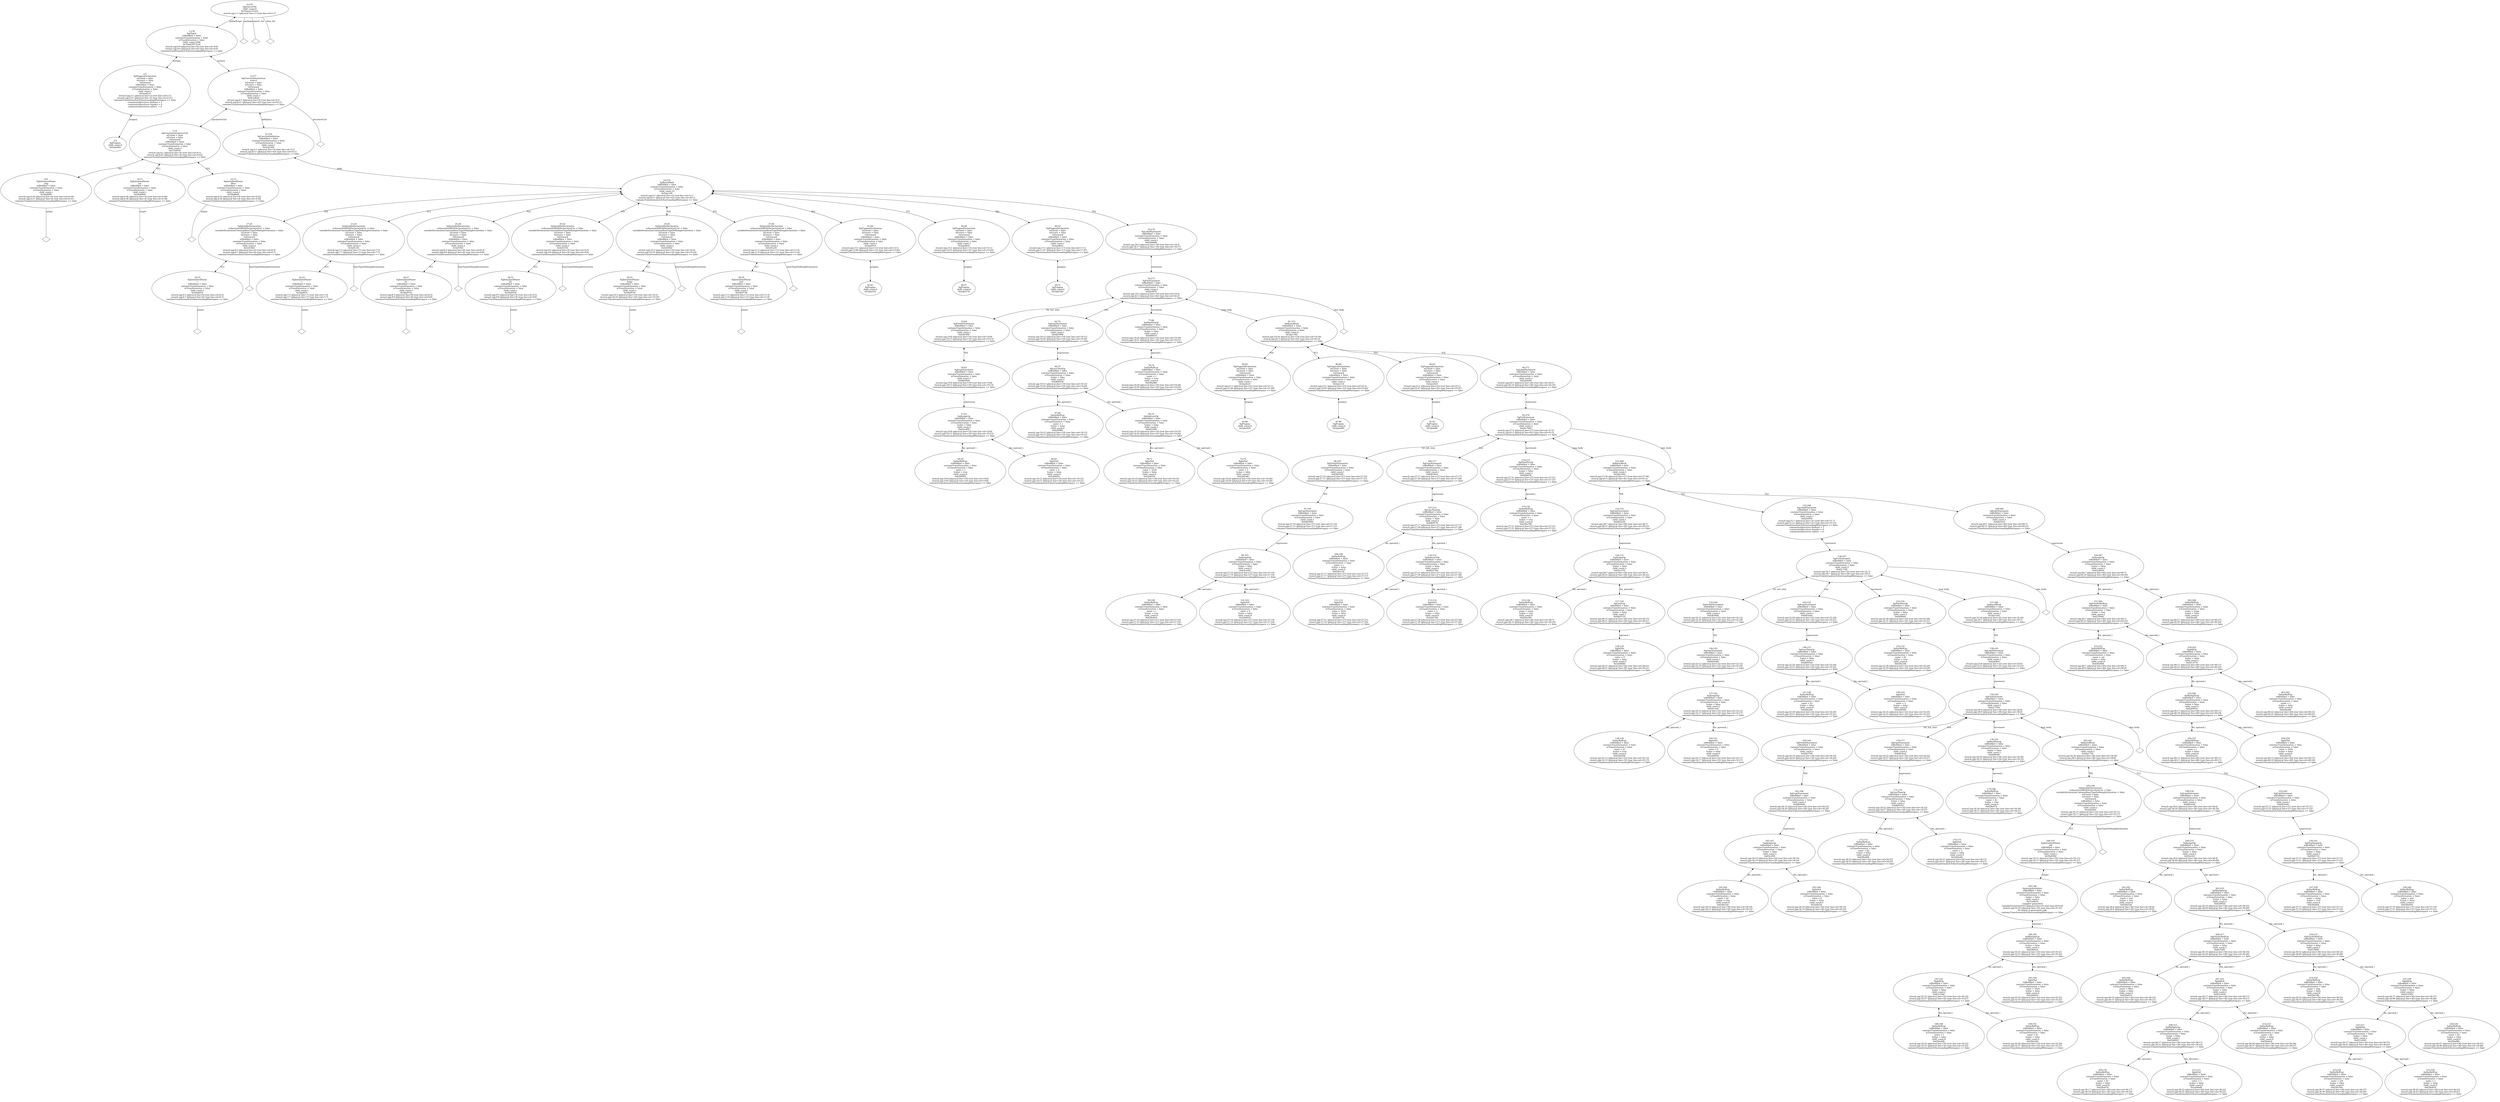 digraph "G./stencil.cpp.dot" {
"0x5abe4b0"[label="3:4\nSgPragma\nchild_count:0\n0x5abe4b0\n" ];
"0x5aed2c0"[label="2:5\nSgPragmaDeclaration\n isFriend = false \n isExtern = false \n!isForward\nisModified = false\ncontainsTransformation = false\nisTransformation = false\nchild_count:1\n0x5aed2c0\nstencil.cpp:2:1 (physical line=2) (raw line:col=2:1)\nstencil.cpp:2:21 (physical line=2) (raw line:col=2:21)\ncontainsTransformationToSurroundingWhitespace == false\ncomments/directives (before) = 1\ncomments/directives (inside) = 0\ncomments/directives (after)  = 0\n" ];
"0x5aed2c0" -> "0x5abe4b0"[label="pragma" dir=both ];
"0x59a86f8"[label="8:9\nSgInitializedName\norig\nisModified = false\ncontainsTransformation = false\nisTransformation = false\nchild_count:1\n0x59a86f8\nstencil.cpp:4:18 (physical line=4) (raw line:col=4:18)\nstencil.cpp:4:21 (physical line=4) (raw line:col=4:21)\ncontainsTransformationToSurroundingWhitespace == false\n" ];
"0x59a86f8" -> "0x59a86f8__initptr__null"[label="initptr" dir=none ];
"0x59a86f8__initptr__null"[label="" shape=diamond ];
"0x59a8900"[label="10:11\nSgInitializedName\nsol\nisModified = false\ncontainsTransformation = false\nisTransformation = false\nchild_count:1\n0x59a8900\nstencil.cpp:4:36 (physical line=4) (raw line:col=4:36)\nstencil.cpp:4:38 (physical line=4) (raw line:col=4:38)\ncontainsTransformationToSurroundingWhitespace == false\n" ];
"0x59a8900" -> "0x59a8900__initptr__null"[label="initptr" dir=none ];
"0x59a8900__initptr__null"[label="" shape=diamond ];
"0x59a8b08"[label="12:13\nSgInitializedName\nfilter\nisModified = false\ncontainsTransformation = false\nisTransformation = false\nchild_count:1\n0x59a8b08\nstencil.cpp:4:53 (physical line=4) (raw line:col=4:53)\nstencil.cpp:4:58 (physical line=4) (raw line:col=4:58)\ncontainsTransformationToSurroundingWhitespace == false\n" ];
"0x59a8b08" -> "0x59a8b08__initptr__null"[label="initptr" dir=none ];
"0x59a8b08__initptr__null"[label="" shape=diamond ];
"0x575d930"[label="7:14\nSgFunctionParameterList\n isFriend = false \n isExtern = false \n!isForward\nisModified = false\ncontainsTransformation = false\nisTransformation = false\nchild_count:3\n0x575d930\nstencil.cpp:4:1 (physical line=4) (raw line:col=4:1)\nstencil.cpp:4:62 (physical line=4) (raw line:col=4:62)\ncontainsTransformationToSurroundingWhitespace == false\n" ];
"0x575d930" -> "0x59a86f8"[label="*[0]" dir=both ];
"0x575d930" -> "0x59a8900"[label="*[1]" dir=both ];
"0x575d930" -> "0x59a8b08"[label="*[2]" dir=both ];
"0x59a8d10"[label="18:19\nSgInitializedName\nr\nisModified = false\ncontainsTransformation = false\nisTransformation = false\nchild_count:1\n0x59a8d10\nstencil.cpp:6:3 (physical line=6) (raw line:col=6:3)\nstencil.cpp:6:7 (physical line=6) (raw line:col=6:7)\ncontainsTransformationToSurroundingWhitespace == false\n" ];
"0x59a8d10" -> "0x59a8d10__initptr__null"[label="initptr" dir=none ];
"0x59a8d10__initptr__null"[label="" shape=diamond ];
"0x5ef18b0"[label="17:20\nSgVariableDeclaration\n isAssociatedWithDeclarationList = false \n variableDeclarationContainsBaseTypeDefiningDeclaration = false \n isFriend = false \n isExtern = false \n!isForward\nisModified = false\ncontainsTransformation = false\nisTransformation = false\nchild_count:2\n0x5ef18b0\nstencil.cpp:6:3 (physical line=6) (raw line:col=6:3)\nstencil.cpp:6:7 (physical line=6) (raw line:col=6:7)\ncontainsTransformationToSurroundingWhitespace == false\n" ];
"0x5ef18b0" -> "0x5ef18b0__baseTypeDefiningDeclaration__null"[label="baseTypeDefiningDeclaration" dir=none ];
"0x5ef18b0__baseTypeDefiningDeclaration__null"[label="" shape=diamond ];
"0x5ef18b0" -> "0x59a8d10"[label="*[1]" dir=both ];
"0x59a8f18"[label="22:23\nSgInitializedName\nc\nisModified = false\ncontainsTransformation = false\nisTransformation = false\nchild_count:1\n0x59a8f18\nstencil.cpp:7:3 (physical line=7) (raw line:col=7:3)\nstencil.cpp:7:7 (physical line=7) (raw line:col=7:7)\ncontainsTransformationToSurroundingWhitespace == false\n" ];
"0x59a8f18" -> "0x59a8f18__initptr__null"[label="initptr" dir=none ];
"0x59a8f18__initptr__null"[label="" shape=diamond ];
"0x5ef1c30"[label="21:24\nSgVariableDeclaration\n isAssociatedWithDeclarationList = false \n variableDeclarationContainsBaseTypeDefiningDeclaration = false \n isFriend = false \n isExtern = false \n!isForward\nisModified = false\ncontainsTransformation = false\nisTransformation = false\nchild_count:2\n0x5ef1c30\nstencil.cpp:7:3 (physical line=7) (raw line:col=7:3)\nstencil.cpp:7:7 (physical line=7) (raw line:col=7:7)\ncontainsTransformationToSurroundingWhitespace == false\n" ];
"0x5ef1c30" -> "0x5ef1c30__baseTypeDefiningDeclaration__null"[label="baseTypeDefiningDeclaration" dir=none ];
"0x5ef1c30__baseTypeDefiningDeclaration__null"[label="" shape=diamond ];
"0x5ef1c30" -> "0x59a8f18"[label="*[1]" dir=both ];
"0x59a9120"[label="26:27\nSgInitializedName\nk1\nisModified = false\ncontainsTransformation = false\nisTransformation = false\nchild_count:1\n0x59a9120\nstencil.cpp:8:3 (physical line=8) (raw line:col=8:3)\nstencil.cpp:8:8 (physical line=8) (raw line:col=8:8)\ncontainsTransformationToSurroundingWhitespace == false\n" ];
"0x59a9120" -> "0x59a9120__initptr__null"[label="initptr" dir=none ];
"0x59a9120__initptr__null"[label="" shape=diamond ];
"0x5ef1fb0"[label="25:28\nSgVariableDeclaration\n isAssociatedWithDeclarationList = false \n variableDeclarationContainsBaseTypeDefiningDeclaration = false \n isFriend = false \n isExtern = false \n!isForward\nisModified = false\ncontainsTransformation = false\nisTransformation = false\nchild_count:2\n0x5ef1fb0\nstencil.cpp:8:3 (physical line=8) (raw line:col=8:3)\nstencil.cpp:8:8 (physical line=8) (raw line:col=8:8)\ncontainsTransformationToSurroundingWhitespace == false\n" ];
"0x5ef1fb0" -> "0x5ef1fb0__baseTypeDefiningDeclaration__null"[label="baseTypeDefiningDeclaration" dir=none ];
"0x5ef1fb0__baseTypeDefiningDeclaration__null"[label="" shape=diamond ];
"0x5ef1fb0" -> "0x59a9120"[label="*[1]" dir=both ];
"0x59a9328"[label="30:31\nSgInitializedName\nk2\nisModified = false\ncontainsTransformation = false\nisTransformation = false\nchild_count:1\n0x59a9328\nstencil.cpp:9:3 (physical line=9) (raw line:col=9:3)\nstencil.cpp:9:8 (physical line=9) (raw line:col=9:8)\ncontainsTransformationToSurroundingWhitespace == false\n" ];
"0x59a9328" -> "0x59a9328__initptr__null"[label="initptr" dir=none ];
"0x59a9328__initptr__null"[label="" shape=diamond ];
"0x5ef2330"[label="29:32\nSgVariableDeclaration\n isAssociatedWithDeclarationList = false \n variableDeclarationContainsBaseTypeDefiningDeclaration = false \n isFriend = false \n isExtern = false \n!isForward\nisModified = false\ncontainsTransformation = false\nisTransformation = false\nchild_count:2\n0x5ef2330\nstencil.cpp:9:3 (physical line=9) (raw line:col=9:3)\nstencil.cpp:9:8 (physical line=9) (raw line:col=9:8)\ncontainsTransformationToSurroundingWhitespace == false\n" ];
"0x5ef2330" -> "0x5ef2330__baseTypeDefiningDeclaration__null"[label="baseTypeDefiningDeclaration" dir=none ];
"0x5ef2330__baseTypeDefiningDeclaration__null"[label="" shape=diamond ];
"0x5ef2330" -> "0x59a9328"[label="*[1]" dir=both ];
"0x59a9530"[label="34:35\nSgInitializedName\ntemp\nisModified = false\ncontainsTransformation = false\nisTransformation = false\nchild_count:1\n0x59a9530\nstencil.cpp:10:3 (physical line=10) (raw line:col=10:3)\nstencil.cpp:10:10 (physical line=10) (raw line:col=10:10)\ncontainsTransformationToSurroundingWhitespace == false\n" ];
"0x59a9530" -> "0x59a9530__initptr__null"[label="initptr" dir=none ];
"0x59a9530__initptr__null"[label="" shape=diamond ];
"0x5ef26b0"[label="33:36\nSgVariableDeclaration\n isAssociatedWithDeclarationList = false \n variableDeclarationContainsBaseTypeDefiningDeclaration = false \n isFriend = false \n isExtern = false \n!isForward\nisModified = false\ncontainsTransformation = false\nisTransformation = false\nchild_count:2\n0x5ef26b0\nstencil.cpp:10:3 (physical line=10) (raw line:col=10:3)\nstencil.cpp:10:10 (physical line=10) (raw line:col=10:10)\ncontainsTransformationToSurroundingWhitespace == false\n" ];
"0x5ef26b0" -> "0x5ef26b0__baseTypeDefiningDeclaration__null"[label="baseTypeDefiningDeclaration" dir=none ];
"0x5ef26b0__baseTypeDefiningDeclaration__null"[label="" shape=diamond ];
"0x5ef26b0" -> "0x59a9530"[label="*[1]" dir=both ];
"0x59a9738"[label="38:39\nSgInitializedName\nmul\nisModified = false\ncontainsTransformation = false\nisTransformation = false\nchild_count:1\n0x59a9738\nstencil.cpp:11:3 (physical line=11) (raw line:col=11:3)\nstencil.cpp:11:9 (physical line=11) (raw line:col=11:9)\ncontainsTransformationToSurroundingWhitespace == false\n" ];
"0x59a9738" -> "0x59a9738__initptr__null"[label="initptr" dir=none ];
"0x59a9738__initptr__null"[label="" shape=diamond ];
"0x5ef2a30"[label="37:40\nSgVariableDeclaration\n isAssociatedWithDeclarationList = false \n variableDeclarationContainsBaseTypeDefiningDeclaration = false \n isFriend = false \n isExtern = false \n!isForward\nisModified = false\ncontainsTransformation = false\nisTransformation = false\nchild_count:2\n0x5ef2a30\nstencil.cpp:11:3 (physical line=11) (raw line:col=11:3)\nstencil.cpp:11:9 (physical line=11) (raw line:col=11:9)\ncontainsTransformationToSurroundingWhitespace == false\n" ];
"0x5ef2a30" -> "0x5ef2a30__baseTypeDefiningDeclaration__null"[label="baseTypeDefiningDeclaration" dir=none ];
"0x5ef2a30__baseTypeDefiningDeclaration__null"[label="" shape=diamond ];
"0x5ef2a30" -> "0x59a9738"[label="*[1]" dir=both ];
"0x5abe510"[label="42:43\nSgPragma\nchild_count:0\n0x5abe510\n" ];
"0x5aed5c0"[label="41:44\nSgPragmaDeclaration\n isFriend = false \n isExtern = false \n!isForward\nisModified = false\ncontainsTransformation = false\nisTransformation = false\nchild_count:1\n0x5aed5c0\nstencil.cpp:13:1 (physical line=13) (raw line:col=13:1)\nstencil.cpp:13:40 (physical line=13) (raw line:col=13:40)\ncontainsTransformationToSurroundingWhitespace == false\n" ];
"0x5aed5c0" -> "0x5abe510"[label="pragma" dir=both ];
"0x5abe570"[label="46:47\nSgPragma\nchild_count:0\n0x5abe570\n" ];
"0x5aed8c0"[label="45:48\nSgPragmaDeclaration\n isFriend = false \n isExtern = false \n!isForward\nisModified = false\ncontainsTransformation = false\nisTransformation = false\nchild_count:1\n0x5aed8c0\nstencil.cpp:15:1 (physical line=15) (raw line:col=15:1)\nstencil.cpp:15:43 (physical line=15) (raw line:col=15:43)\ncontainsTransformationToSurroundingWhitespace == false\n" ];
"0x5aed8c0" -> "0x5abe570"[label="pragma" dir=both ];
"0x5abe5d0"[label="50:51\nSgPragma\nchild_count:0\n0x5abe5d0\n" ];
"0x5aedbc0"[label="49:52\nSgPragmaDeclaration\n isFriend = false \n isExtern = false \n!isForward\nisModified = false\ncontainsTransformation = false\nisTransformation = false\nchild_count:1\n0x5aedbc0\nstencil.cpp:17:1 (physical line=17) (raw line:col=17:1)\nstencil.cpp:17:47 (physical line=17) (raw line:col=17:47)\ncontainsTransformationToSurroundingWhitespace == false\n" ];
"0x5aedbc0" -> "0x5abe5d0"[label="pragma" dir=both ];
"0x6399f90"[label="58:59\nSgVarRefExp\nisModified = false\ncontainsTransformation = false\nisTransformation = false\n name = r\n lvalue = true\nchild_count:0\n0x6399f90\nstencil.cpp:19:8 (physical line=19) (raw line:col=19:8)\nstencil.cpp:19:8 (physical line=19) (raw line:col=19:8)\ncontainsTransformationToSurroundingWhitespace == false\n" ];
"0x5c64450"[label="60:61\nSgIntVal\nisModified = false\ncontainsTransformation = false\nisTransformation = false\n value = 0\n lvalue = false\nchild_count:0\n0x5c64450\nstencil.cpp:19:12 (physical line=19) (raw line:col=19:12)\nstencil.cpp:19:12 (physical line=19) (raw line:col=19:12)\ncontainsTransformationToSurroundingWhitespace == false\n" ];
"0x63ccd90"[label="57:62\nSgAssignOp\nisModified = false\ncontainsTransformation = false\nisTransformation = false\n lvalue = false\nchild_count:2\n0x63ccd90\nstencil.cpp:19:8 (physical line=19) (raw line:col=19:8)\nstencil.cpp:19:12 (physical line=19) (raw line:col=19:12)\ncontainsTransformationToSurroundingWhitespace == false\n" ];
"0x63ccd90" -> "0x6399f90"[label="lhs_operand_i" dir=both ];
"0x63ccd90" -> "0x5c64450"[label="rhs_operand_i" dir=both ];
"0x64038a0"[label="56:63\nSgExprStatement\nisModified = false\ncontainsTransformation = false\nisTransformation = false\nchild_count:1\n0x64038a0\nstencil.cpp:19:8 (physical line=19) (raw line:col=19:8)\nstencil.cpp:19:13 (physical line=19) (raw line:col=19:13)\ncontainsTransformationToSurroundingWhitespace == false\n" ];
"0x64038a0" -> "0x63ccd90"[label="expression" dir=both ];
"0x63634f0"[label="55:64\nSgForInitStatement\nisModified = false\ncontainsTransformation = false\nisTransformation = false\nchild_count:1\n0x63634f0\nstencil.cpp:19:8 (physical line=19) (raw line:col=19:8)\nstencil.cpp:19:13 (physical line=19) (raw line:col=19:13)\ncontainsTransformationToSurroundingWhitespace == false\n" ];
"0x63634f0" -> "0x64038a0"[label="*[0]" dir=both ];
"0x6399ff8"[label="67:68\nSgVarRefExp\nisModified = false\ncontainsTransformation = false\nisTransformation = false\n name = r\n lvalue = false\nchild_count:0\n0x6399ff8\nstencil.cpp:19:15 (physical line=19) (raw line:col=19:15)\nstencil.cpp:19:15 (physical line=19) (raw line:col=19:15)\ncontainsTransformationToSurroundingWhitespace == false\n" ];
"0x5c64550"[label="70:71\nSgIntVal\nisModified = false\ncontainsTransformation = false\nisTransformation = false\n value = 1024\n lvalue = false\nchild_count:0\n0x5c64550\nstencil.cpp:19:19 (physical line=19) (raw line:col=19:19)\nstencil.cpp:19:22 (physical line=19) (raw line:col=19:22)\ncontainsTransformationToSurroundingWhitespace == false\n" ];
"0x5c645d0"[label="72:73\nSgIntVal\nisModified = false\ncontainsTransformation = false\nisTransformation = false\n value = 2\n lvalue = false\nchild_count:0\n0x5c645d0\nstencil.cpp:19:26 (physical line=19) (raw line:col=19:26)\nstencil.cpp:19:26 (physical line=19) (raw line:col=19:26)\ncontainsTransformationToSurroundingWhitespace == false\n" ];
"0x64326f0"[label="69:74\nSgSubtractOp\nisModified = false\ncontainsTransformation = false\nisTransformation = false\n lvalue = false\nchild_count:2\n0x64326f0\nstencil.cpp:19:19 (physical line=19) (raw line:col=19:19)\nstencil.cpp:19:26 (physical line=19) (raw line:col=19:26)\ncontainsTransformationToSurroundingWhitespace == false\n" ];
"0x64326f0" -> "0x5c64550"[label="lhs_operand_i" dir=both ];
"0x64326f0" -> "0x5c645d0"[label="rhs_operand_i" dir=both ];
"0x6469200"[label="66:75\nSgLessThanOp\nisModified = false\ncontainsTransformation = false\nisTransformation = false\n lvalue = false\nchild_count:2\n0x6469200\nstencil.cpp:19:15 (physical line=19) (raw line:col=19:15)\nstencil.cpp:19:26 (physical line=19) (raw line:col=19:26)\ncontainsTransformationToSurroundingWhitespace == false\n" ];
"0x6469200" -> "0x6399ff8"[label="lhs_operand_i" dir=both ];
"0x6469200" -> "0x64326f0"[label="rhs_operand_i" dir=both ];
"0x6403900"[label="65:76\nSgExprStatement\nisModified = false\ncontainsTransformation = false\nisTransformation = false\nchild_count:1\n0x6403900\nstencil.cpp:19:15 (physical line=19) (raw line:col=19:15)\nstencil.cpp:19:26 (physical line=19) (raw line:col=19:26)\ncontainsTransformationToSurroundingWhitespace == false\n" ];
"0x6403900" -> "0x6469200"[label="expression" dir=both ];
"0x639a060"[label="78:79\nSgVarRefExp\nisModified = false\ncontainsTransformation = false\nisTransformation = false\n name = r\n lvalue = true\nchild_count:0\n0x639a060\nstencil.cpp:19:29 (physical line=19) (raw line:col=19:29)\nstencil.cpp:19:29 (physical line=19) (raw line:col=19:29)\ncontainsTransformationToSurroundingWhitespace == false\n" ];
"0x649fd10"[label="77:80\nSgPlusPlusOp\nisModified = false\ncontainsTransformation = false\nisTransformation = false\n lvalue = false\nchild_count:1\n0x649fd10\nstencil.cpp:19:29 (physical line=19) (raw line:col=19:29)\nstencil.cpp:19:31 (physical line=19) (raw line:col=19:31)\ncontainsTransformationToSurroundingWhitespace == false\n" ];
"0x649fd10" -> "0x639a060"[label="operand_i" dir=both ];
"0x5abe630"[label="83:84\nSgPragma\nchild_count:0\n0x5abe630\n" ];
"0x5aedec0"[label="82:85\nSgPragmaDeclaration\n isFriend = false \n isExtern = false \n!isForward\nisModified = false\ncontainsTransformation = false\nisTransformation = false\nchild_count:1\n0x5aedec0\nstencil.cpp:21:1 (physical line=21) (raw line:col=21:1)\nstencil.cpp:21:40 (physical line=21) (raw line:col=21:40)\ncontainsTransformationToSurroundingWhitespace == false\n" ];
"0x5aedec0" -> "0x5abe630"[label="pragma" dir=both ];
"0x5abe690"[label="87:88\nSgPragma\nchild_count:0\n0x5abe690\n" ];
"0x5aee1c0"[label="86:89\nSgPragmaDeclaration\n isFriend = false \n isExtern = false \n!isForward\nisModified = false\ncontainsTransformation = false\nisTransformation = false\nchild_count:1\n0x5aee1c0\nstencil.cpp:23:1 (physical line=23) (raw line:col=23:1)\nstencil.cpp:23:43 (physical line=23) (raw line:col=23:43)\ncontainsTransformationToSurroundingWhitespace == false\n" ];
"0x5aee1c0" -> "0x5abe690"[label="pragma" dir=both ];
"0x5abe6f0"[label="91:92\nSgPragma\nchild_count:0\n0x5abe6f0\n" ];
"0x5aee4c0"[label="90:93\nSgPragmaDeclaration\n isFriend = false \n isExtern = false \n!isForward\nisModified = false\ncontainsTransformation = false\nisTransformation = false\nchild_count:1\n0x5aee4c0\nstencil.cpp:25:1 (physical line=25) (raw line:col=25:1)\nstencil.cpp:25:47 (physical line=25) (raw line:col=25:47)\ncontainsTransformationToSurroundingWhitespace == false\n" ];
"0x5aee4c0" -> "0x5abe6f0"[label="pragma" dir=both ];
"0x639a0c8"[label="99:100\nSgVarRefExp\nisModified = false\ncontainsTransformation = false\nisTransformation = false\n name = c\n lvalue = true\nchild_count:0\n0x639a0c8\nstencil.cpp:27:10 (physical line=27) (raw line:col=27:10)\nstencil.cpp:27:10 (physical line=27) (raw line:col=27:10)\ncontainsTransformationToSurroundingWhitespace == false\n" ];
"0x5c64650"[label="101:102\nSgIntVal\nisModified = false\ncontainsTransformation = false\nisTransformation = false\n value = 0\n lvalue = false\nchild_count:0\n0x5c64650\nstencil.cpp:27:14 (physical line=27) (raw line:col=27:14)\nstencil.cpp:27:14 (physical line=27) (raw line:col=27:14)\ncontainsTransformationToSurroundingWhitespace == false\n" ];
"0x63cce00"[label="98:103\nSgAssignOp\nisModified = false\ncontainsTransformation = false\nisTransformation = false\n lvalue = false\nchild_count:2\n0x63cce00\nstencil.cpp:27:10 (physical line=27) (raw line:col=27:10)\nstencil.cpp:27:14 (physical line=27) (raw line:col=27:14)\ncontainsTransformationToSurroundingWhitespace == false\n" ];
"0x63cce00" -> "0x639a0c8"[label="lhs_operand_i" dir=both ];
"0x63cce00" -> "0x5c64650"[label="rhs_operand_i" dir=both ];
"0x6403960"[label="97:104\nSgExprStatement\nisModified = false\ncontainsTransformation = false\nisTransformation = false\nchild_count:1\n0x6403960\nstencil.cpp:27:10 (physical line=27) (raw line:col=27:10)\nstencil.cpp:27:15 (physical line=27) (raw line:col=27:15)\ncontainsTransformationToSurroundingWhitespace == false\n" ];
"0x6403960" -> "0x63cce00"[label="expression" dir=both ];
"0x63635d0"[label="96:105\nSgForInitStatement\nisModified = false\ncontainsTransformation = false\nisTransformation = false\nchild_count:1\n0x63635d0\nstencil.cpp:27:10 (physical line=27) (raw line:col=27:10)\nstencil.cpp:27:15 (physical line=27) (raw line:col=27:15)\ncontainsTransformationToSurroundingWhitespace == false\n" ];
"0x63635d0" -> "0x6403960"[label="*[0]" dir=both ];
"0x639a130"[label="108:109\nSgVarRefExp\nisModified = false\ncontainsTransformation = false\nisTransformation = false\n name = c\n lvalue = false\nchild_count:0\n0x639a130\nstencil.cpp:27:17 (physical line=27) (raw line:col=27:17)\nstencil.cpp:27:17 (physical line=27) (raw line:col=27:17)\ncontainsTransformationToSurroundingWhitespace == false\n" ];
"0x5c64750"[label="111:112\nSgIntVal\nisModified = false\ncontainsTransformation = false\nisTransformation = false\n value = 1024\n lvalue = false\nchild_count:0\n0x5c64750\nstencil.cpp:27:21 (physical line=27) (raw line:col=27:21)\nstencil.cpp:27:24 (physical line=27) (raw line:col=27:24)\ncontainsTransformationToSurroundingWhitespace == false\n" ];
"0x5c647d0"[label="113:114\nSgIntVal\nisModified = false\ncontainsTransformation = false\nisTransformation = false\n value = 2\n lvalue = false\nchild_count:0\n0x5c647d0\nstencil.cpp:27:28 (physical line=27) (raw line:col=27:28)\nstencil.cpp:27:28 (physical line=27) (raw line:col=27:28)\ncontainsTransformationToSurroundingWhitespace == false\n" ];
"0x6432760"[label="110:115\nSgSubtractOp\nisModified = false\ncontainsTransformation = false\nisTransformation = false\n lvalue = false\nchild_count:2\n0x6432760\nstencil.cpp:27:21 (physical line=27) (raw line:col=27:21)\nstencil.cpp:27:28 (physical line=27) (raw line:col=27:28)\ncontainsTransformationToSurroundingWhitespace == false\n" ];
"0x6432760" -> "0x5c64750"[label="lhs_operand_i" dir=both ];
"0x6432760" -> "0x5c647d0"[label="rhs_operand_i" dir=both ];
"0x6469270"[label="107:116\nSgLessThanOp\nisModified = false\ncontainsTransformation = false\nisTransformation = false\n lvalue = false\nchild_count:2\n0x6469270\nstencil.cpp:27:17 (physical line=27) (raw line:col=27:17)\nstencil.cpp:27:28 (physical line=27) (raw line:col=27:28)\ncontainsTransformationToSurroundingWhitespace == false\n" ];
"0x6469270" -> "0x639a130"[label="lhs_operand_i" dir=both ];
"0x6469270" -> "0x6432760"[label="rhs_operand_i" dir=both ];
"0x64039c0"[label="106:117\nSgExprStatement\nisModified = false\ncontainsTransformation = false\nisTransformation = false\nchild_count:1\n0x64039c0\nstencil.cpp:27:17 (physical line=27) (raw line:col=27:17)\nstencil.cpp:27:28 (physical line=27) (raw line:col=27:28)\ncontainsTransformationToSurroundingWhitespace == false\n" ];
"0x64039c0" -> "0x6469270"[label="expression" dir=both ];
"0x639a198"[label="119:120\nSgVarRefExp\nisModified = false\ncontainsTransformation = false\nisTransformation = false\n name = c\n lvalue = true\nchild_count:0\n0x639a198\nstencil.cpp:27:31 (physical line=27) (raw line:col=27:31)\nstencil.cpp:27:31 (physical line=27) (raw line:col=27:31)\ncontainsTransformationToSurroundingWhitespace == false\n" ];
"0x649fd78"[label="118:121\nSgPlusPlusOp\nisModified = false\ncontainsTransformation = false\nisTransformation = false\n lvalue = false\nchild_count:1\n0x649fd78\nstencil.cpp:27:31 (physical line=27) (raw line:col=27:31)\nstencil.cpp:27:33 (physical line=27) (raw line:col=27:33)\ncontainsTransformationToSurroundingWhitespace == false\n" ];
"0x649fd78" -> "0x639a198"[label="operand_i" dir=both ];
"0x639a200"[label="125:126\nSgVarRefExp\nisModified = false\ncontainsTransformation = false\nisTransformation = false\n name = temp\n lvalue = true\nchild_count:0\n0x639a200\nstencil.cpp:28:7 (physical line=28) (raw line:col=28:7)\nstencil.cpp:28:10 (physical line=28) (raw line:col=28:10)\ncontainsTransformationToSurroundingWhitespace == false\n" ];
"0x5c648d0"[label="128:129\nSgIntVal\nisModified = false\ncontainsTransformation = false\nisTransformation = false\n value = 0\n lvalue = false\nchild_count:0\n0x5c648d0\nstencil.cpp:28:21 (physical line=28) (raw line:col=28:21)\nstencil.cpp:28:21 (physical line=28) (raw line:col=28:21)\ncontainsTransformationToSurroundingWhitespace == false\n" ];
"0x64d3110"[label="127:130\nSgCastExp\nisModified = false\ncontainsTransformation = false\nisTransformation = false\n lvalue = false\nchild_count:1\n0x64d3110\nstencil.cpp:28:15 (physical line=28) (raw line:col=28:15)\nstencil.cpp:28:21 (physical line=28) (raw line:col=28:21)\ncontainsTransformationToSurroundingWhitespace == false\n" ];
"0x64d3110" -> "0x5c648d0"[label="operand_i" dir=both ];
"0x63cce70"[label="124:131\nSgAssignOp\nisModified = false\ncontainsTransformation = false\nisTransformation = false\n lvalue = false\nchild_count:2\n0x63cce70\nstencil.cpp:28:7 (physical line=28) (raw line:col=28:7)\nstencil.cpp:28:22 (physical line=28) (raw line:col=28:22)\ncontainsTransformationToSurroundingWhitespace == false\n" ];
"0x63cce70" -> "0x639a200"[label="lhs_operand_i" dir=both ];
"0x63cce70" -> "0x64d3110"[label="rhs_operand_i" dir=both ];
"0x6403a20"[label="123:132\nSgExprStatement\nisModified = false\ncontainsTransformation = false\nisTransformation = false\nchild_count:1\n0x6403a20\nstencil.cpp:28:7 (physical line=28) (raw line:col=28:7)\nstencil.cpp:28:23 (physical line=28) (raw line:col=28:23)\ncontainsTransformationToSurroundingWhitespace == false\n" ];
"0x6403a20" -> "0x63cce70"[label="expression" dir=both ];
"0x639a268"[label="138:139\nSgVarRefExp\nisModified = false\ncontainsTransformation = false\nisTransformation = false\n name = k1\n lvalue = true\nchild_count:0\n0x639a268\nstencil.cpp:32:12 (physical line=32) (raw line:col=32:12)\nstencil.cpp:32:13 (physical line=32) (raw line:col=32:13)\ncontainsTransformationToSurroundingWhitespace == false\n" ];
"0x5c64950"[label="140:141\nSgIntVal\nisModified = false\ncontainsTransformation = false\nisTransformation = false\n value = 0\n lvalue = false\nchild_count:0\n0x5c64950\nstencil.cpp:32:17 (physical line=32) (raw line:col=32:17)\nstencil.cpp:32:17 (physical line=32) (raw line:col=32:17)\ncontainsTransformationToSurroundingWhitespace == false\n" ];
"0x63ccee0"[label="137:142\nSgAssignOp\nisModified = false\ncontainsTransformation = false\nisTransformation = false\n lvalue = false\nchild_count:2\n0x63ccee0\nstencil.cpp:32:12 (physical line=32) (raw line:col=32:12)\nstencil.cpp:32:17 (physical line=32) (raw line:col=32:17)\ncontainsTransformationToSurroundingWhitespace == false\n" ];
"0x63ccee0" -> "0x639a268"[label="lhs_operand_i" dir=both ];
"0x63ccee0" -> "0x5c64950"[label="rhs_operand_i" dir=both ];
"0x6403a80"[label="136:143\nSgExprStatement\nisModified = false\ncontainsTransformation = false\nisTransformation = false\nchild_count:1\n0x6403a80\nstencil.cpp:32:12 (physical line=32) (raw line:col=32:12)\nstencil.cpp:32:18 (physical line=32) (raw line:col=32:18)\ncontainsTransformationToSurroundingWhitespace == false\n" ];
"0x6403a80" -> "0x63ccee0"[label="expression" dir=both ];
"0x63636b0"[label="135:144\nSgForInitStatement\nisModified = false\ncontainsTransformation = false\nisTransformation = false\nchild_count:1\n0x63636b0\nstencil.cpp:32:12 (physical line=32) (raw line:col=32:12)\nstencil.cpp:32:18 (physical line=32) (raw line:col=32:18)\ncontainsTransformationToSurroundingWhitespace == false\n" ];
"0x63636b0" -> "0x6403a80"[label="*[0]" dir=both ];
"0x639a2d0"[label="147:148\nSgVarRefExp\nisModified = false\ncontainsTransformation = false\nisTransformation = false\n name = k1\n lvalue = false\nchild_count:0\n0x639a2d0\nstencil.cpp:32:20 (physical line=32) (raw line:col=32:20)\nstencil.cpp:32:21 (physical line=32) (raw line:col=32:21)\ncontainsTransformationToSurroundingWhitespace == false\n" ];
"0x5c649d0"[label="149:150\nSgIntVal\nisModified = false\ncontainsTransformation = false\nisTransformation = false\n value = 3\n lvalue = false\nchild_count:0\n0x5c649d0\nstencil.cpp:32:25 (physical line=32) (raw line:col=32:25)\nstencil.cpp:32:25 (physical line=32) (raw line:col=32:25)\ncontainsTransformationToSurroundingWhitespace == false\n" ];
"0x64692e0"[label="146:151\nSgLessThanOp\nisModified = false\ncontainsTransformation = false\nisTransformation = false\n lvalue = false\nchild_count:2\n0x64692e0\nstencil.cpp:32:20 (physical line=32) (raw line:col=32:20)\nstencil.cpp:32:25 (physical line=32) (raw line:col=32:25)\ncontainsTransformationToSurroundingWhitespace == false\n" ];
"0x64692e0" -> "0x639a2d0"[label="lhs_operand_i" dir=both ];
"0x64692e0" -> "0x5c649d0"[label="rhs_operand_i" dir=both ];
"0x6403ae0"[label="145:152\nSgExprStatement\nisModified = false\ncontainsTransformation = false\nisTransformation = false\nchild_count:1\n0x6403ae0\nstencil.cpp:32:20 (physical line=32) (raw line:col=32:20)\nstencil.cpp:32:25 (physical line=32) (raw line:col=32:25)\ncontainsTransformationToSurroundingWhitespace == false\n" ];
"0x6403ae0" -> "0x64692e0"[label="expression" dir=both ];
"0x639a338"[label="154:155\nSgVarRefExp\nisModified = false\ncontainsTransformation = false\nisTransformation = false\n name = k1\n lvalue = true\nchild_count:0\n0x639a338\nstencil.cpp:32:28 (physical line=32) (raw line:col=32:28)\nstencil.cpp:32:29 (physical line=32) (raw line:col=32:29)\ncontainsTransformationToSurroundingWhitespace == false\n" ];
"0x649fde0"[label="153:156\nSgPlusPlusOp\nisModified = false\ncontainsTransformation = false\nisTransformation = false\n lvalue = false\nchild_count:1\n0x649fde0\nstencil.cpp:32:28 (physical line=32) (raw line:col=32:28)\nstencil.cpp:32:31 (physical line=32) (raw line:col=32:31)\ncontainsTransformationToSurroundingWhitespace == false\n" ];
"0x649fde0" -> "0x639a338"[label="operand_i" dir=both ];
"0x639a3a0"[label="163:164\nSgVarRefExp\nisModified = false\ncontainsTransformation = false\nisTransformation = false\n name = k2\n lvalue = true\nchild_count:0\n0x639a3a0\nstencil.cpp:34:14 (physical line=34) (raw line:col=34:14)\nstencil.cpp:34:15 (physical line=34) (raw line:col=34:15)\ncontainsTransformationToSurroundingWhitespace == false\n" ];
"0x5c64a50"[label="165:166\nSgIntVal\nisModified = false\ncontainsTransformation = false\nisTransformation = false\n value = 0\n lvalue = false\nchild_count:0\n0x5c64a50\nstencil.cpp:34:19 (physical line=34) (raw line:col=34:19)\nstencil.cpp:34:19 (physical line=34) (raw line:col=34:19)\ncontainsTransformationToSurroundingWhitespace == false\n" ];
"0x63ccf50"[label="162:167\nSgAssignOp\nisModified = false\ncontainsTransformation = false\nisTransformation = false\n lvalue = false\nchild_count:2\n0x63ccf50\nstencil.cpp:34:14 (physical line=34) (raw line:col=34:14)\nstencil.cpp:34:19 (physical line=34) (raw line:col=34:19)\ncontainsTransformationToSurroundingWhitespace == false\n" ];
"0x63ccf50" -> "0x639a3a0"[label="lhs_operand_i" dir=both ];
"0x63ccf50" -> "0x5c64a50"[label="rhs_operand_i" dir=both ];
"0x6403b40"[label="161:168\nSgExprStatement\nisModified = false\ncontainsTransformation = false\nisTransformation = false\nchild_count:1\n0x6403b40\nstencil.cpp:34:14 (physical line=34) (raw line:col=34:14)\nstencil.cpp:34:20 (physical line=34) (raw line:col=34:20)\ncontainsTransformationToSurroundingWhitespace == false\n" ];
"0x6403b40" -> "0x63ccf50"[label="expression" dir=both ];
"0x6363790"[label="160:169\nSgForInitStatement\nisModified = false\ncontainsTransformation = false\nisTransformation = false\nchild_count:1\n0x6363790\nstencil.cpp:34:14 (physical line=34) (raw line:col=34:14)\nstencil.cpp:34:20 (physical line=34) (raw line:col=34:20)\ncontainsTransformationToSurroundingWhitespace == false\n" ];
"0x6363790" -> "0x6403b40"[label="*[0]" dir=both ];
"0x639a408"[label="172:173\nSgVarRefExp\nisModified = false\ncontainsTransformation = false\nisTransformation = false\n name = k2\n lvalue = false\nchild_count:0\n0x639a408\nstencil.cpp:34:22 (physical line=34) (raw line:col=34:22)\nstencil.cpp:34:23 (physical line=34) (raw line:col=34:23)\ncontainsTransformationToSurroundingWhitespace == false\n" ];
"0x5c64ad0"[label="174:175\nSgIntVal\nisModified = false\ncontainsTransformation = false\nisTransformation = false\n value = 3\n lvalue = false\nchild_count:0\n0x5c64ad0\nstencil.cpp:34:27 (physical line=34) (raw line:col=34:27)\nstencil.cpp:34:27 (physical line=34) (raw line:col=34:27)\ncontainsTransformationToSurroundingWhitespace == false\n" ];
"0x6469350"[label="171:176\nSgLessThanOp\nisModified = false\ncontainsTransformation = false\nisTransformation = false\n lvalue = false\nchild_count:2\n0x6469350\nstencil.cpp:34:22 (physical line=34) (raw line:col=34:22)\nstencil.cpp:34:27 (physical line=34) (raw line:col=34:27)\ncontainsTransformationToSurroundingWhitespace == false\n" ];
"0x6469350" -> "0x639a408"[label="lhs_operand_i" dir=both ];
"0x6469350" -> "0x5c64ad0"[label="rhs_operand_i" dir=both ];
"0x6403ba0"[label="170:177\nSgExprStatement\nisModified = false\ncontainsTransformation = false\nisTransformation = false\nchild_count:1\n0x6403ba0\nstencil.cpp:34:22 (physical line=34) (raw line:col=34:22)\nstencil.cpp:34:27 (physical line=34) (raw line:col=34:27)\ncontainsTransformationToSurroundingWhitespace == false\n" ];
"0x6403ba0" -> "0x6469350"[label="expression" dir=both ];
"0x639a470"[label="179:180\nSgVarRefExp\nisModified = false\ncontainsTransformation = false\nisTransformation = false\n name = k2\n lvalue = true\nchild_count:0\n0x639a470\nstencil.cpp:34:30 (physical line=34) (raw line:col=34:30)\nstencil.cpp:34:31 (physical line=34) (raw line:col=34:31)\ncontainsTransformationToSurroundingWhitespace == false\n" ];
"0x649fe48"[label="178:181\nSgPlusPlusOp\nisModified = false\ncontainsTransformation = false\nisTransformation = false\n lvalue = false\nchild_count:1\n0x649fe48\nstencil.cpp:34:30 (physical line=34) (raw line:col=34:30)\nstencil.cpp:34:33 (physical line=34) (raw line:col=34:33)\ncontainsTransformationToSurroundingWhitespace == false\n" ];
"0x649fe48" -> "0x639a470"[label="operand_i" dir=both ];
"0x639a4d8"[label="188:189\nSgVarRefExp\nisModified = false\ncontainsTransformation = false\nisTransformation = false\n name = r\n lvalue = false\nchild_count:0\n0x639a4d8\nstencil.cpp:35:22 (physical line=35) (raw line:col=35:22)\nstencil.cpp:35:22 (physical line=35) (raw line:col=35:22)\ncontainsTransformationToSurroundingWhitespace == false\n" ];
"0x639a540"[label="190:191\nSgVarRefExp\nisModified = false\ncontainsTransformation = false\nisTransformation = false\n name = k1\n lvalue = false\nchild_count:0\n0x639a540\nstencil.cpp:35:26 (physical line=35) (raw line:col=35:26)\nstencil.cpp:35:27 (physical line=35) (raw line:col=35:27)\ncontainsTransformationToSurroundingWhitespace == false\n" ];
"0x65123b0"[label="187:192\nSgAddOp\nisModified = false\ncontainsTransformation = false\nisTransformation = false\n lvalue = false\nchild_count:2\n0x65123b0\nstencil.cpp:35:22 (physical line=35) (raw line:col=35:22)\nstencil.cpp:35:27 (physical line=35) (raw line:col=35:27)\ncontainsTransformationToSurroundingWhitespace == false\n" ];
"0x65123b0" -> "0x639a4d8"[label="lhs_operand_i" dir=both ];
"0x65123b0" -> "0x639a540"[label="rhs_operand_i" dir=both ];
"0x5c64b50"[label="193:194\nSgIntVal\nisModified = false\ncontainsTransformation = false\nisTransformation = false\n value = 1024\n lvalue = false\nchild_count:0\n0x5c64b50\nstencil.cpp:35:32 (physical line=35) (raw line:col=35:32)\nstencil.cpp:35:35 (physical line=35) (raw line:col=35:35)\ncontainsTransformationToSurroundingWhitespace == false\n" ];
"0x6548ec0"[label="186:195\nSgMultiplyOp\nisModified = false\ncontainsTransformation = false\nisTransformation = false\n lvalue = false\nchild_count:2\n0x6548ec0\nstencil.cpp:35:21 (physical line=35) (raw line:col=35:21)\nstencil.cpp:35:35 (physical line=35) (raw line:col=35:35)\ncontainsTransformationToSurroundingWhitespace == false\n" ];
"0x6548ec0" -> "0x65123b0"[label="lhs_operand_i" dir=both ];
"0x6548ec0" -> "0x5c64b50"[label="rhs_operand_i" dir=both ];
"0x31a0b30"[label="185:196\nSgAssignInitializer\nisModified = false\ncontainsTransformation = false\nisTransformation = false\n lvalue = false\nchild_count:1\n0x31a0b30\ncompiler generated\ncompilerGenerated:0:0 (physical line=0) (raw line:col=0:0)\nstencil.cpp:35:35 (physical line=35) (raw line:col=35:35)\nIS output in generated code\ncontainsTransformationToSurroundingWhitespace == false\n" ];
"0x31a0b30" -> "0x6548ec0"[label="operand_i" dir=both ];
"0x59a9940"[label="184:197\nSgInitializedName\nind\nisModified = false\ncontainsTransformation = false\nisTransformation = false\nchild_count:1\n0x59a9940\nstencil.cpp:35:11 (physical line=35) (raw line:col=35:11)\nstencil.cpp:35:17 (physical line=35) (raw line:col=35:17)\ncontainsTransformationToSurroundingWhitespace == false\n" ];
"0x59a9940" -> "0x31a0b30"[label="initptr" dir=both ];
"0x5ef2db0"[label="183:198\nSgVariableDeclaration\n isAssociatedWithDeclarationList = false \n variableDeclarationContainsBaseTypeDefiningDeclaration = false \n isFriend = false \n isExtern = false \n!isForward\nisModified = false\ncontainsTransformation = false\nisTransformation = false\nchild_count:2\n0x5ef2db0\nstencil.cpp:35:11 (physical line=35) (raw line:col=35:11)\nstencil.cpp:35:17 (physical line=35) (raw line:col=35:17)\ncontainsTransformationToSurroundingWhitespace == false\n" ];
"0x5ef2db0" -> "0x5ef2db0__baseTypeDefiningDeclaration__null"[label="baseTypeDefiningDeclaration" dir=none ];
"0x5ef2db0__baseTypeDefiningDeclaration__null"[label="" shape=diamond ];
"0x5ef2db0" -> "0x59a9940"[label="*[1]" dir=both ];
"0x639a5a8"[label="201:202\nSgVarRefExp\nisModified = false\ncontainsTransformation = false\nisTransformation = false\n name = mul\n lvalue = true\nchild_count:0\n0x639a5a8\nstencil.cpp:36:4 (physical line=36) (raw line:col=36:4)\nstencil.cpp:36:6 (physical line=36) (raw line:col=36:6)\ncontainsTransformationToSurroundingWhitespace == false\n" ];
"0x639a610"[label="205:206\nSgVarRefExp\nisModified = false\ncontainsTransformation = false\nisTransformation = false\n name = filter\n lvalue = false\nchild_count:0\n0x639a610\nstencil.cpp:36:10 (physical line=36) (raw line:col=36:10)\nstencil.cpp:36:15 (physical line=36) (raw line:col=36:15)\ncontainsTransformationToSurroundingWhitespace == false\n" ];
"0x639a678"[label="209:210\nSgVarRefExp\nisModified = false\ncontainsTransformation = false\nisTransformation = false\n name = k1\n lvalue = false\nchild_count:0\n0x639a678\nstencil.cpp:36:17 (physical line=36) (raw line:col=36:17)\nstencil.cpp:36:18 (physical line=36) (raw line:col=36:18)\ncontainsTransformationToSurroundingWhitespace == false\n" ];
"0x5c64bd0"[label="211:212\nSgIntVal\nisModified = false\ncontainsTransformation = false\nisTransformation = false\n value = 3\n lvalue = false\nchild_count:0\n0x5c64bd0\nstencil.cpp:36:22 (physical line=36) (raw line:col=36:22)\nstencil.cpp:36:22 (physical line=36) (raw line:col=36:22)\ncontainsTransformationToSurroundingWhitespace == false\n" ];
"0x6548f30"[label="208:213\nSgMultiplyOp\nisModified = false\ncontainsTransformation = false\nisTransformation = false\n lvalue = false\nchild_count:2\n0x6548f30\nstencil.cpp:36:17 (physical line=36) (raw line:col=36:17)\nstencil.cpp:36:22 (physical line=36) (raw line:col=36:22)\ncontainsTransformationToSurroundingWhitespace == false\n" ];
"0x6548f30" -> "0x639a678"[label="lhs_operand_i" dir=both ];
"0x6548f30" -> "0x5c64bd0"[label="rhs_operand_i" dir=both ];
"0x639a6e0"[label="214:215\nSgVarRefExp\nisModified = false\ncontainsTransformation = false\nisTransformation = false\n name = k2\n lvalue = false\nchild_count:0\n0x639a6e0\nstencil.cpp:36:26 (physical line=36) (raw line:col=36:26)\nstencil.cpp:36:27 (physical line=36) (raw line:col=36:27)\ncontainsTransformationToSurroundingWhitespace == false\n" ];
"0x6512420"[label="207:216\nSgAddOp\nisModified = false\ncontainsTransformation = false\nisTransformation = false\n lvalue = false\nchild_count:2\n0x6512420\nstencil.cpp:36:17 (physical line=36) (raw line:col=36:17)\nstencil.cpp:36:27 (physical line=36) (raw line:col=36:27)\ncontainsTransformationToSurroundingWhitespace == false\n" ];
"0x6512420" -> "0x6548f30"[label="lhs_operand_i" dir=both ];
"0x6512420" -> "0x639a6e0"[label="rhs_operand_i" dir=both ];
"0x657faf0"[label="204:217\nSgPntrArrRefExp\nisModified = false\ncontainsTransformation = false\nisTransformation = false\n lvalue = false\nchild_count:2\n0x657faf0\nstencil.cpp:36:10 (physical line=36) (raw line:col=36:10)\nstencil.cpp:36:28 (physical line=36) (raw line:col=36:28)\ncontainsTransformationToSurroundingWhitespace == false\n" ];
"0x657faf0" -> "0x639a610"[label="lhs_operand_i" dir=both ];
"0x657faf0" -> "0x6512420"[label="rhs_operand_i" dir=both ];
"0x639a748"[label="219:220\nSgVarRefExp\nisModified = false\ncontainsTransformation = false\nisTransformation = false\n name = orig\n lvalue = false\nchild_count:0\n0x639a748\nstencil.cpp:36:32 (physical line=36) (raw line:col=36:32)\nstencil.cpp:36:35 (physical line=36) (raw line:col=36:35)\ncontainsTransformationToSurroundingWhitespace == false\n" ];
"0x639a7b0"[label="223:224\nSgVarRefExp\nisModified = false\ncontainsTransformation = false\nisTransformation = false\n name = ind\n lvalue = false\nchild_count:0\n0x639a7b0\nstencil.cpp:36:37 (physical line=36) (raw line:col=36:37)\nstencil.cpp:36:39 (physical line=36) (raw line:col=36:39)\ncontainsTransformationToSurroundingWhitespace == false\n" ];
"0x639a818"[label="225:226\nSgVarRefExp\nisModified = false\ncontainsTransformation = false\nisTransformation = false\n name = c\n lvalue = false\nchild_count:0\n0x639a818\nstencil.cpp:36:43 (physical line=36) (raw line:col=36:43)\nstencil.cpp:36:43 (physical line=36) (raw line:col=36:43)\ncontainsTransformationToSurroundingWhitespace == false\n" ];
"0x6512490"[label="222:227\nSgAddOp\nisModified = false\ncontainsTransformation = false\nisTransformation = false\n lvalue = false\nchild_count:2\n0x6512490\nstencil.cpp:36:37 (physical line=36) (raw line:col=36:37)\nstencil.cpp:36:43 (physical line=36) (raw line:col=36:43)\ncontainsTransformationToSurroundingWhitespace == false\n" ];
"0x6512490" -> "0x639a7b0"[label="lhs_operand_i" dir=both ];
"0x6512490" -> "0x639a818"[label="rhs_operand_i" dir=both ];
"0x639a880"[label="228:229\nSgVarRefExp\nisModified = false\ncontainsTransformation = false\nisTransformation = false\n name = k2\n lvalue = false\nchild_count:0\n0x639a880\nstencil.cpp:36:47 (physical line=36) (raw line:col=36:47)\nstencil.cpp:36:48 (physical line=36) (raw line:col=36:48)\ncontainsTransformationToSurroundingWhitespace == false\n" ];
"0x6512500"[label="221:230\nSgAddOp\nisModified = false\ncontainsTransformation = false\nisTransformation = false\n lvalue = false\nchild_count:2\n0x6512500\nstencil.cpp:36:37 (physical line=36) (raw line:col=36:37)\nstencil.cpp:36:48 (physical line=36) (raw line:col=36:48)\ncontainsTransformationToSurroundingWhitespace == false\n" ];
"0x6512500" -> "0x6512490"[label="lhs_operand_i" dir=both ];
"0x6512500" -> "0x639a880"[label="rhs_operand_i" dir=both ];
"0x657fb60"[label="218:231\nSgPntrArrRefExp\nisModified = false\ncontainsTransformation = false\nisTransformation = false\n lvalue = false\nchild_count:2\n0x657fb60\nstencil.cpp:36:32 (physical line=36) (raw line:col=36:32)\nstencil.cpp:36:49 (physical line=36) (raw line:col=36:49)\ncontainsTransformationToSurroundingWhitespace == false\n" ];
"0x657fb60" -> "0x639a748"[label="lhs_operand_i" dir=both ];
"0x657fb60" -> "0x6512500"[label="rhs_operand_i" dir=both ];
"0x6548fa0"[label="203:232\nSgMultiplyOp\nisModified = false\ncontainsTransformation = false\nisTransformation = false\n lvalue = false\nchild_count:2\n0x6548fa0\nstencil.cpp:36:10 (physical line=36) (raw line:col=36:10)\nstencil.cpp:36:49 (physical line=36) (raw line:col=36:49)\ncontainsTransformationToSurroundingWhitespace == false\n" ];
"0x6548fa0" -> "0x657faf0"[label="lhs_operand_i" dir=both ];
"0x6548fa0" -> "0x657fb60"[label="rhs_operand_i" dir=both ];
"0x63ccfc0"[label="200:233\nSgAssignOp\nisModified = false\ncontainsTransformation = false\nisTransformation = false\n lvalue = false\nchild_count:2\n0x63ccfc0\nstencil.cpp:36:4 (physical line=36) (raw line:col=36:4)\nstencil.cpp:36:49 (physical line=36) (raw line:col=36:49)\ncontainsTransformationToSurroundingWhitespace == false\n" ];
"0x63ccfc0" -> "0x639a5a8"[label="lhs_operand_i" dir=both ];
"0x63ccfc0" -> "0x6548fa0"[label="rhs_operand_i" dir=both ];
"0x6403c00"[label="199:234\nSgExprStatement\nisModified = false\ncontainsTransformation = false\nisTransformation = false\nchild_count:1\n0x6403c00\nstencil.cpp:36:4 (physical line=36) (raw line:col=36:4)\nstencil.cpp:36:50 (physical line=36) (raw line:col=36:50)\ncontainsTransformationToSurroundingWhitespace == false\n" ];
"0x6403c00" -> "0x63ccfc0"[label="expression" dir=both ];
"0x639a8e8"[label="237:238\nSgVarRefExp\nisModified = false\ncontainsTransformation = false\nisTransformation = false\n name = temp\n lvalue = true\nchild_count:0\n0x639a8e8\nstencil.cpp:37:11 (physical line=37) (raw line:col=37:11)\nstencil.cpp:37:14 (physical line=37) (raw line:col=37:14)\ncontainsTransformationToSurroundingWhitespace == false\n" ];
"0x639a950"[label="239:240\nSgVarRefExp\nisModified = false\ncontainsTransformation = false\nisTransformation = false\n name = mul\n lvalue = false\nchild_count:0\n0x639a950\nstencil.cpp:37:19 (physical line=37) (raw line:col=37:19)\nstencil.cpp:37:21 (physical line=37) (raw line:col=37:21)\ncontainsTransformationToSurroundingWhitespace == false\n" ];
"0x65b6710"[label="236:241\nSgPlusAssignOp\nisModified = false\ncontainsTransformation = false\nisTransformation = false\n lvalue = false\nchild_count:2\n0x65b6710\nstencil.cpp:37:11 (physical line=37) (raw line:col=37:11)\nstencil.cpp:37:21 (physical line=37) (raw line:col=37:21)\ncontainsTransformationToSurroundingWhitespace == false\n" ];
"0x65b6710" -> "0x639a8e8"[label="lhs_operand_i" dir=both ];
"0x65b6710" -> "0x639a950"[label="rhs_operand_i" dir=both ];
"0x6403c60"[label="235:242\nSgExprStatement\nisModified = false\ncontainsTransformation = false\nisTransformation = false\nchild_count:1\n0x6403c60\nstencil.cpp:37:11 (physical line=37) (raw line:col=37:11)\nstencil.cpp:37:22 (physical line=37) (raw line:col=37:22)\ncontainsTransformationToSurroundingWhitespace == false\n" ];
"0x6403c60" -> "0x65b6710"[label="expression" dir=both ];
"0x5da1730"[label="182:243\nSgBasicBlock\nisModified = false\ncontainsTransformation = false\nisTransformation = false\nchild_count:3\n0x5da1730\nstencil.cpp:34:36 (physical line=34) (raw line:col=34:36)\nstencil.cpp:38:9 (physical line=38) (raw line:col=38:9)\ncontainsTransformationToSurroundingWhitespace == false\n" ];
"0x5da1730" -> "0x5ef2db0"[label="*[0]" dir=both ];
"0x5da1730" -> "0x6403c00"[label="*[1]" dir=both ];
"0x5da1730" -> "0x6403c60"[label="*[2]" dir=both ];
"0x62c7330"[label="159:244\nSgForStatement\nisModified = false\ncontainsTransformation = false\nisTransformation = false\nchild_count:5\n0x62c7330\nstencil.cpp:34:9 (physical line=34) (raw line:col=34:9)\nstencil.cpp:38:9 (physical line=38) (raw line:col=38:9)\ncontainsTransformationToSurroundingWhitespace == false\n" ];
"0x62c7330" -> "0x6363790"[label="for_init_stmt" dir=both ];
"0x62c7330" -> "0x6403ba0"[label="test" dir=both ];
"0x62c7330" -> "0x649fe48"[label="increment" dir=both ];
"0x62c7330" -> "0x5da1730"[label="loop_body" dir=both ];
"0x62c7330" -> "0x62c7330__else_body__null"[label="else_body" dir=none ];
"0x62c7330__else_body__null"[label="" shape=diamond ];
"0x624dfe0"[label="158:245\nSgLabelStatement\nisModified = false\ncontainsTransformation = false\nisTransformation = false\nchild_count:1\n0x624dfe0\nstencil.cpp:33:9 (physical line=33) (raw line:col=33:9)\nstencil.cpp:33:23 (physical line=33) (raw line:col=33:23)\ncontainsTransformationToSurroundingWhitespace == false\n" ];
"0x624dfe0" -> "0x62c7330"[label="statement" dir=both ];
"0x5da15e0"[label="157:246\nSgBasicBlock\nisModified = false\ncontainsTransformation = false\nisTransformation = false\nchild_count:1\n0x5da15e0\nstencil.cpp:32:34 (physical line=32) (raw line:col=32:34)\nstencil.cpp:39:7 (physical line=39) (raw line:col=39:7)\ncontainsTransformationToSurroundingWhitespace == false\n" ];
"0x5da15e0" -> "0x624dfe0"[label="*[0]" dir=both ];
"0x62c71f0"[label="134:247\nSgForStatement\nisModified = false\ncontainsTransformation = false\nisTransformation = false\nchild_count:5\n0x62c71f0\nstencil.cpp:32:7 (physical line=32) (raw line:col=32:7)\nstencil.cpp:39:7 (physical line=39) (raw line:col=39:7)\ncontainsTransformationToSurroundingWhitespace == false\n" ];
"0x62c71f0" -> "0x63636b0"[label="for_init_stmt" dir=both ];
"0x62c71f0" -> "0x6403ae0"[label="test" dir=both ];
"0x62c71f0" -> "0x649fde0"[label="increment" dir=both ];
"0x62c71f0" -> "0x5da15e0"[label="loop_body" dir=both ];
"0x62c71f0" -> "0x62c71f0__else_body__null"[label="else_body" dir=none ];
"0x62c71f0__else_body__null"[label="" shape=diamond ];
"0x624df30"[label="133:248\nSgLabelStatement\nisModified = false\ncontainsTransformation = false\nisTransformation = false\nchild_count:1\n0x624df30\nstencil.cpp:31:7 (physical line=31) (raw line:col=31:7)\nstencil.cpp:31:21 (physical line=31) (raw line:col=31:21)\ncontainsTransformationToSurroundingWhitespace == false\ncomments/directives (before) = 1\ncomments/directives (inside) = 0\ncomments/directives (after)  = 0\n" ];
"0x624df30" -> "0x62c71f0"[label="statement" dir=both ];
"0x639a9b8"[label="252:253\nSgVarRefExp\nisModified = false\ncontainsTransformation = false\nisTransformation = false\n name = sol\n lvalue = false\nchild_count:0\n0x639a9b8\nstencil.cpp:40:7 (physical line=40) (raw line:col=40:7)\nstencil.cpp:40:9 (physical line=40) (raw line:col=40:9)\ncontainsTransformationToSurroundingWhitespace == false\n" ];
"0x639aa20"[label="256:257\nSgVarRefExp\nisModified = false\ncontainsTransformation = false\nisTransformation = false\n name = r\n lvalue = false\nchild_count:0\n0x639aa20\nstencil.cpp:40:11 (physical line=40) (raw line:col=40:11)\nstencil.cpp:40:11 (physical line=40) (raw line:col=40:11)\ncontainsTransformationToSurroundingWhitespace == false\n" ];
"0x5c64c50"[label="258:259\nSgIntVal\nisModified = false\ncontainsTransformation = false\nisTransformation = false\n value = 1024\n lvalue = false\nchild_count:0\n0x5c64c50\nstencil.cpp:40:15 (physical line=40) (raw line:col=40:15)\nstencil.cpp:40:18 (physical line=40) (raw line:col=40:18)\ncontainsTransformationToSurroundingWhitespace == false\n" ];
"0x6549010"[label="255:260\nSgMultiplyOp\nisModified = false\ncontainsTransformation = false\nisTransformation = false\n lvalue = false\nchild_count:2\n0x6549010\nstencil.cpp:40:11 (physical line=40) (raw line:col=40:11)\nstencil.cpp:40:18 (physical line=40) (raw line:col=40:18)\ncontainsTransformationToSurroundingWhitespace == false\n" ];
"0x6549010" -> "0x639aa20"[label="lhs_operand_i" dir=both ];
"0x6549010" -> "0x5c64c50"[label="rhs_operand_i" dir=both ];
"0x639aa88"[label="261:262\nSgVarRefExp\nisModified = false\ncontainsTransformation = false\nisTransformation = false\n name = c\n lvalue = false\nchild_count:0\n0x639aa88\nstencil.cpp:40:22 (physical line=40) (raw line:col=40:22)\nstencil.cpp:40:22 (physical line=40) (raw line:col=40:22)\ncontainsTransformationToSurroundingWhitespace == false\n" ];
"0x6512570"[label="254:263\nSgAddOp\nisModified = false\ncontainsTransformation = false\nisTransformation = false\n lvalue = false\nchild_count:2\n0x6512570\nstencil.cpp:40:11 (physical line=40) (raw line:col=40:11)\nstencil.cpp:40:22 (physical line=40) (raw line:col=40:22)\ncontainsTransformationToSurroundingWhitespace == false\n" ];
"0x6512570" -> "0x6549010"[label="lhs_operand_i" dir=both ];
"0x6512570" -> "0x639aa88"[label="rhs_operand_i" dir=both ];
"0x657fbd0"[label="251:264\nSgPntrArrRefExp\nisModified = false\ncontainsTransformation = false\nisTransformation = false\n lvalue = true\nchild_count:2\n0x657fbd0\nstencil.cpp:40:7 (physical line=40) (raw line:col=40:7)\nstencil.cpp:40:23 (physical line=40) (raw line:col=40:23)\ncontainsTransformationToSurroundingWhitespace == false\n" ];
"0x657fbd0" -> "0x639a9b8"[label="lhs_operand_i" dir=both ];
"0x657fbd0" -> "0x6512570"[label="rhs_operand_i" dir=both ];
"0x639aaf0"[label="265:266\nSgVarRefExp\nisModified = false\ncontainsTransformation = false\nisTransformation = false\n name = temp\n lvalue = false\nchild_count:0\n0x639aaf0\nstencil.cpp:40:27 (physical line=40) (raw line:col=40:27)\nstencil.cpp:40:30 (physical line=40) (raw line:col=40:30)\ncontainsTransformationToSurroundingWhitespace == false\n" ];
"0x63cd030"[label="250:267\nSgAssignOp\nisModified = false\ncontainsTransformation = false\nisTransformation = false\n lvalue = false\nchild_count:2\n0x63cd030\nstencil.cpp:40:7 (physical line=40) (raw line:col=40:7)\nstencil.cpp:40:30 (physical line=40) (raw line:col=40:30)\ncontainsTransformationToSurroundingWhitespace == false\n" ];
"0x63cd030" -> "0x657fbd0"[label="lhs_operand_i" dir=both ];
"0x63cd030" -> "0x639aaf0"[label="rhs_operand_i" dir=both ];
"0x6403cc0"[label="249:268\nSgExprStatement\nisModified = false\ncontainsTransformation = false\nisTransformation = false\nchild_count:1\n0x6403cc0\nstencil.cpp:40:7 (physical line=40) (raw line:col=40:7)\nstencil.cpp:40:31 (physical line=40) (raw line:col=40:31)\ncontainsTransformationToSurroundingWhitespace == false\n" ];
"0x6403cc0" -> "0x63cd030"[label="expression" dir=both ];
"0x5da1490"[label="122:269\nSgBasicBlock\nisModified = false\ncontainsTransformation = false\nisTransformation = false\nchild_count:3\n0x5da1490\nstencil.cpp:27:36 (physical line=27) (raw line:col=27:36)\nstencil.cpp:41:5 (physical line=41) (raw line:col=41:5)\ncontainsTransformationToSurroundingWhitespace == false\n" ];
"0x5da1490" -> "0x6403a20"[label="*[0]" dir=both ];
"0x5da1490" -> "0x624df30"[label="*[1]" dir=both ];
"0x5da1490" -> "0x6403cc0"[label="*[2]" dir=both ];
"0x62c70b0"[label="95:270\nSgForStatement\nisModified = false\ncontainsTransformation = false\nisTransformation = false\nchild_count:5\n0x62c70b0\nstencil.cpp:27:5 (physical line=27) (raw line:col=27:5)\nstencil.cpp:41:5 (physical line=41) (raw line:col=41:5)\ncontainsTransformationToSurroundingWhitespace == false\n" ];
"0x62c70b0" -> "0x63635d0"[label="for_init_stmt" dir=both ];
"0x62c70b0" -> "0x64039c0"[label="test" dir=both ];
"0x62c70b0" -> "0x649fd78"[label="increment" dir=both ];
"0x62c70b0" -> "0x5da1490"[label="loop_body" dir=both ];
"0x62c70b0" -> "0x62c70b0__else_body__null"[label="else_body" dir=none ];
"0x62c70b0__else_body__null"[label="" shape=diamond ];
"0x624de80"[label="94:271\nSgLabelStatement\nisModified = false\ncontainsTransformation = false\nisTransformation = false\nchild_count:1\n0x624de80\nstencil.cpp:26:5 (physical line=26) (raw line:col=26:5)\nstencil.cpp:26:19 (physical line=26) (raw line:col=26:19)\ncontainsTransformationToSurroundingWhitespace == false\n" ];
"0x624de80" -> "0x62c70b0"[label="statement" dir=both ];
"0x5da1340"[label="81:272\nSgBasicBlock\nisModified = false\ncontainsTransformation = false\nisTransformation = false\nchild_count:4\n0x5da1340\nstencil.cpp:19:34 (physical line=19) (raw line:col=19:34)\nstencil.cpp:42:3 (physical line=42) (raw line:col=42:3)\ncontainsTransformationToSurroundingWhitespace == false\n" ];
"0x5da1340" -> "0x5aedec0"[label="*[0]" dir=both ];
"0x5da1340" -> "0x5aee1c0"[label="*[1]" dir=both ];
"0x5da1340" -> "0x5aee4c0"[label="*[2]" dir=both ];
"0x5da1340" -> "0x624de80"[label="*[3]" dir=both ];
"0x62c6f70"[label="54:273\nSgForStatement\nisModified = false\ncontainsTransformation = false\nisTransformation = false\nchild_count:5\n0x62c6f70\nstencil.cpp:19:3 (physical line=19) (raw line:col=19:3)\nstencil.cpp:42:3 (physical line=42) (raw line:col=42:3)\ncontainsTransformationToSurroundingWhitespace == false\n" ];
"0x62c6f70" -> "0x63634f0"[label="for_init_stmt" dir=both ];
"0x62c6f70" -> "0x6403900"[label="test" dir=both ];
"0x62c6f70" -> "0x649fd10"[label="increment" dir=both ];
"0x62c6f70" -> "0x5da1340"[label="loop_body" dir=both ];
"0x62c6f70" -> "0x62c6f70__else_body__null"[label="else_body" dir=none ];
"0x62c6f70__else_body__null"[label="" shape=diamond ];
"0x624ddd0"[label="53:274\nSgLabelStatement\nisModified = false\ncontainsTransformation = false\nisTransformation = false\nchild_count:1\n0x624ddd0\nstencil.cpp:18:3 (physical line=18) (raw line:col=18:3)\nstencil.cpp:18:17 (physical line=18) (raw line:col=18:17)\ncontainsTransformationToSurroundingWhitespace == false\n" ];
"0x624ddd0" -> "0x62c6f70"[label="statement" dir=both ];
"0x5da11f0"[label="16:275\nSgBasicBlock\nisModified = false\ncontainsTransformation = false\nisTransformation = false\nchild_count:10\n0x5da11f0\nstencil.cpp:5:1 (physical line=5) (raw line:col=5:1)\nstencil.cpp:43:1 (physical line=43) (raw line:col=43:1)\ncontainsTransformationToSurroundingWhitespace == false\n" ];
"0x5da11f0" -> "0x5ef18b0"[label="*[0]" dir=both ];
"0x5da11f0" -> "0x5ef1c30"[label="*[1]" dir=both ];
"0x5da11f0" -> "0x5ef1fb0"[label="*[2]" dir=both ];
"0x5da11f0" -> "0x5ef2330"[label="*[3]" dir=both ];
"0x5da11f0" -> "0x5ef26b0"[label="*[4]" dir=both ];
"0x5da11f0" -> "0x5ef2a30"[label="*[5]" dir=both ];
"0x5da11f0" -> "0x5aed5c0"[label="*[6]" dir=both ];
"0x5da11f0" -> "0x5aed8c0"[label="*[7]" dir=both ];
"0x5da11f0" -> "0x5aedbc0"[label="*[8]" dir=both ];
"0x5da11f0" -> "0x624ddd0"[label="*[9]" dir=both ];
"0x5e45300"[label="15:276\nSgFunctionDefinition\nisModified = false\ncontainsTransformation = false\nisTransformation = false\nchild_count:1\n0x5e45300\nstencil.cpp:5:1 (physical line=5) (raw line:col=5:1)\nstencil.cpp:43:1 (physical line=43) (raw line:col=43:1)\ncontainsTransformationToSurroundingWhitespace == false\n" ];
"0x5e45300" -> "0x5da11f0"[label="body" dir=both ];
"0x4e1d6a0"[label="6:277\nSgFunctionDeclaration\nstencil\n isFriend = false \n isExtern = false \n!isForward\nisModified = false\ncontainsTransformation = false\nisTransformation = false\nchild_count:3\n0x4e1d6a0\nstencil.cpp:4:1 (physical line=4) (raw line:col=4:1)\nstencil.cpp:43:1 (physical line=43) (raw line:col=43:1)\ncontainsTransformationToSurroundingWhitespace == false\n" ];
"0x4e1d6a0" -> "0x575d930"[label="parameterList" dir=both ];
"0x4e1d6a0" -> "0x4e1d6a0__decoratorList__null"[label="decoratorList" dir=none ];
"0x4e1d6a0__decoratorList__null"[label="" shape=diamond ];
"0x4e1d6a0" -> "0x5e45300"[label="definition" dir=both ];
"0x7faeb5873120"[label="1:278\nSgGlobal\nisModified = false\ncontainsTransformation = false\nisTransformation = false\nchild_count:3566\n0x7faeb5873120\nstencil.cpp:0:0 (physical line=0) (raw line:col=0:0)\nstencil.cpp:0:0 (physical line=0) (raw line:col=0:0)\ncontainsTransformationToSurroundingWhitespace == false\n" ];
"0x7faeb5873120" -> "0x5aed2c0"[label="*[3564]" dir=both ];
"0x7faeb5873120" -> "0x4e1d6a0"[label="*[3565]" dir=both ];
"0x7faeacc51010"[label="0:279\nSgSourceFile\nchild_count:4\n0x7faeacc51010\nstencil.cpp:1:1 (physical line=1) (raw line:col=1:1)\n" ];
"0x7faeacc51010" -> "0x7faeb5873120"[label="globalScope" dir=both ];
"0x7faeacc51010" -> "0x7faeacc51010__package__null"[label="package" dir=none ];
"0x7faeacc51010__package__null"[label="" shape=diamond ];
"0x7faeacc51010" -> "0x7faeacc51010__import_list__null"[label="import_list" dir=none ];
"0x7faeacc51010__import_list__null"[label="" shape=diamond ];
"0x7faeacc51010" -> "0x7faeacc51010__class_list__null"[label="class_list" dir=none ];
"0x7faeacc51010__class_list__null"[label="" shape=diamond ];
}
